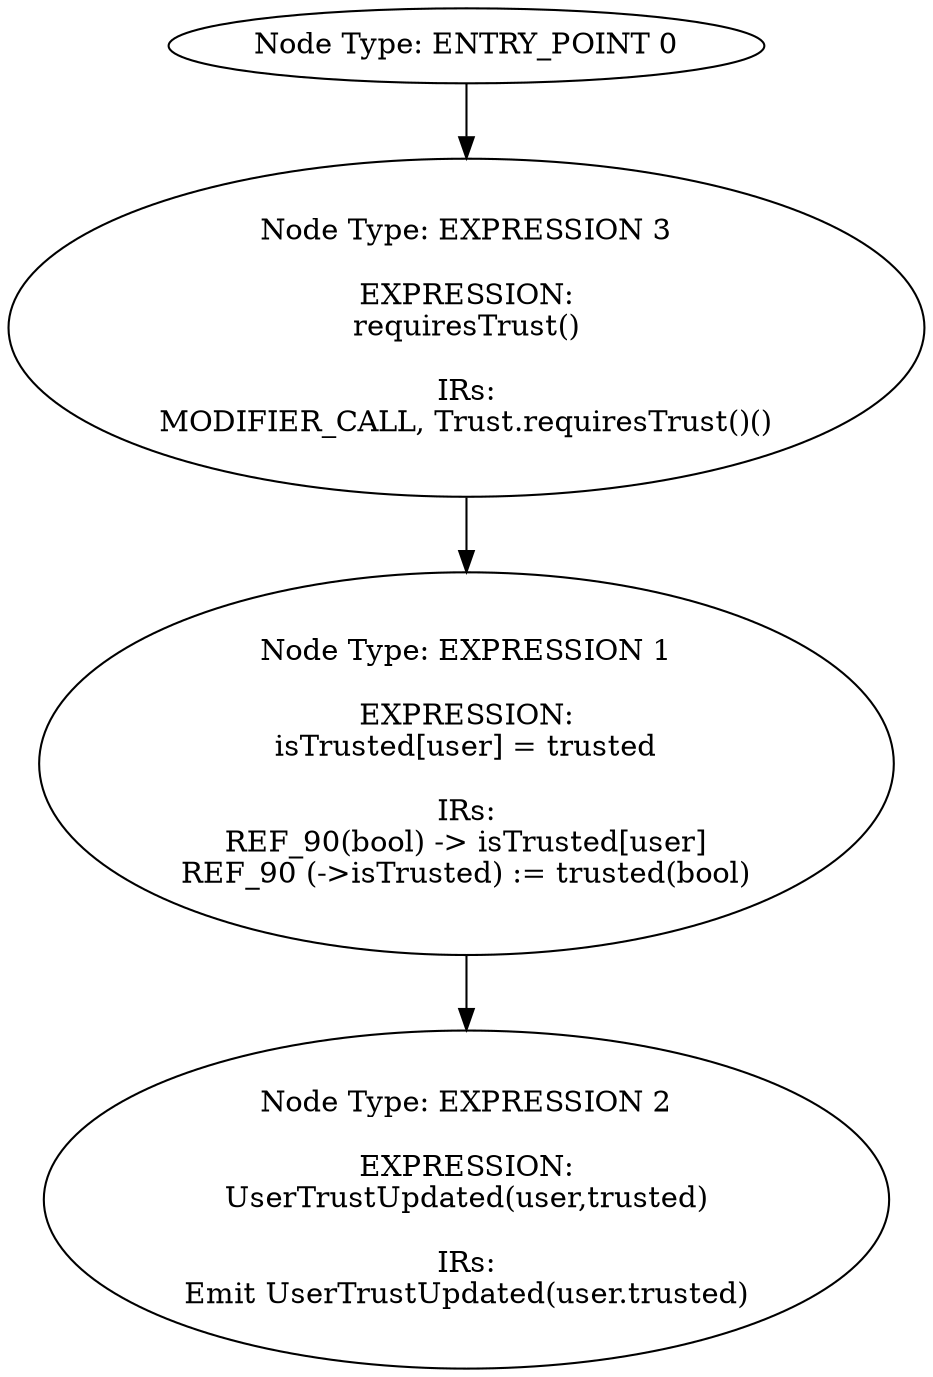 digraph{
0[label="Node Type: ENTRY_POINT 0
"];
0->3;
1[label="Node Type: EXPRESSION 1

EXPRESSION:
isTrusted[user] = trusted

IRs:
REF_90(bool) -> isTrusted[user]
REF_90 (->isTrusted) := trusted(bool)"];
1->2;
2[label="Node Type: EXPRESSION 2

EXPRESSION:
UserTrustUpdated(user,trusted)

IRs:
Emit UserTrustUpdated(user.trusted)"];
3[label="Node Type: EXPRESSION 3

EXPRESSION:
requiresTrust()

IRs:
MODIFIER_CALL, Trust.requiresTrust()()"];
3->1;
}
